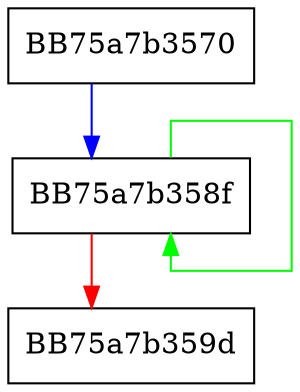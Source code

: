 digraph FPU_pop {
  node [shape="box"];
  graph [splines=ortho];
  BB75a7b3570 -> BB75a7b358f [color="blue"];
  BB75a7b358f -> BB75a7b358f [color="green"];
  BB75a7b358f -> BB75a7b359d [color="red"];
}